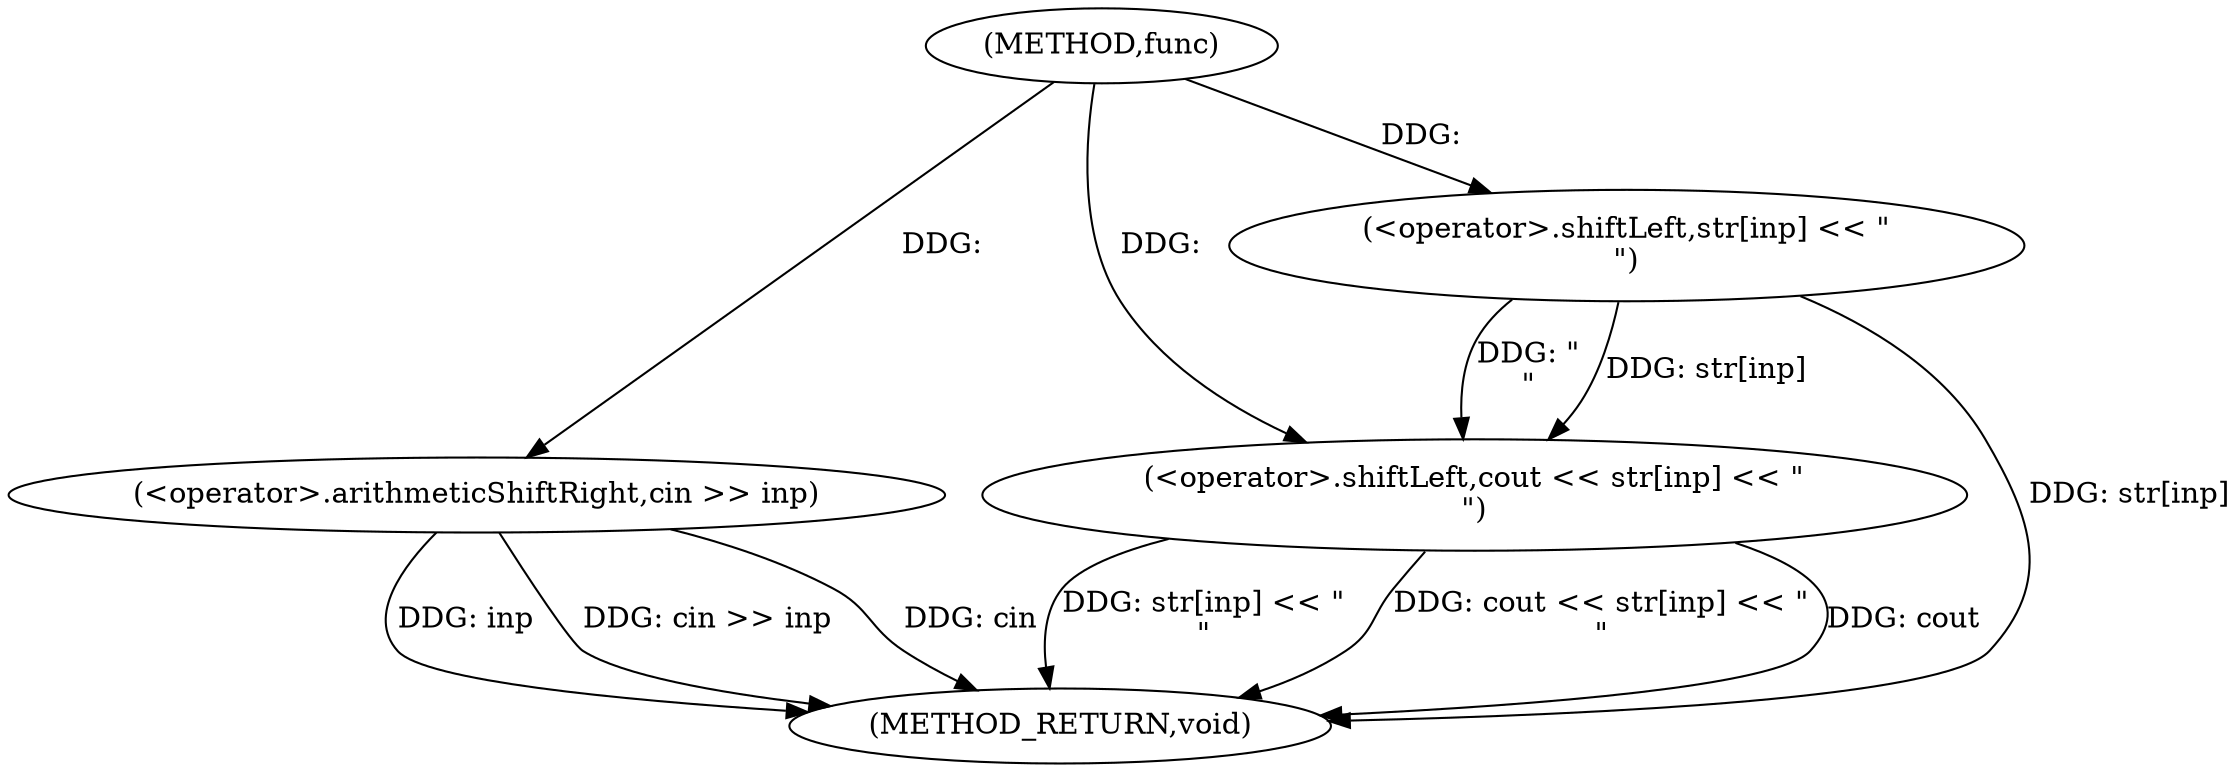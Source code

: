 digraph "func" {  
"1000104" [label = "(METHOD,func)" ]
"1000117" [label = "(METHOD_RETURN,void)" ]
"1000107" [label = "(<operator>.arithmeticShiftRight,cin >> inp)" ]
"1000110" [label = "(<operator>.shiftLeft,cout << str[inp] << \"\n\")" ]
"1000112" [label = "(<operator>.shiftLeft,str[inp] << \"\n\")" ]
  "1000107" -> "1000117"  [ label = "DDG: inp"] 
  "1000107" -> "1000117"  [ label = "DDG: cin >> inp"] 
  "1000112" -> "1000117"  [ label = "DDG: str[inp]"] 
  "1000110" -> "1000117"  [ label = "DDG: str[inp] << \"\n\""] 
  "1000110" -> "1000117"  [ label = "DDG: cout << str[inp] << \"\n\""] 
  "1000110" -> "1000117"  [ label = "DDG: cout"] 
  "1000107" -> "1000117"  [ label = "DDG: cin"] 
  "1000104" -> "1000107"  [ label = "DDG: "] 
  "1000104" -> "1000110"  [ label = "DDG: "] 
  "1000112" -> "1000110"  [ label = "DDG: \"\n\""] 
  "1000112" -> "1000110"  [ label = "DDG: str[inp]"] 
  "1000104" -> "1000112"  [ label = "DDG: "] 
}
